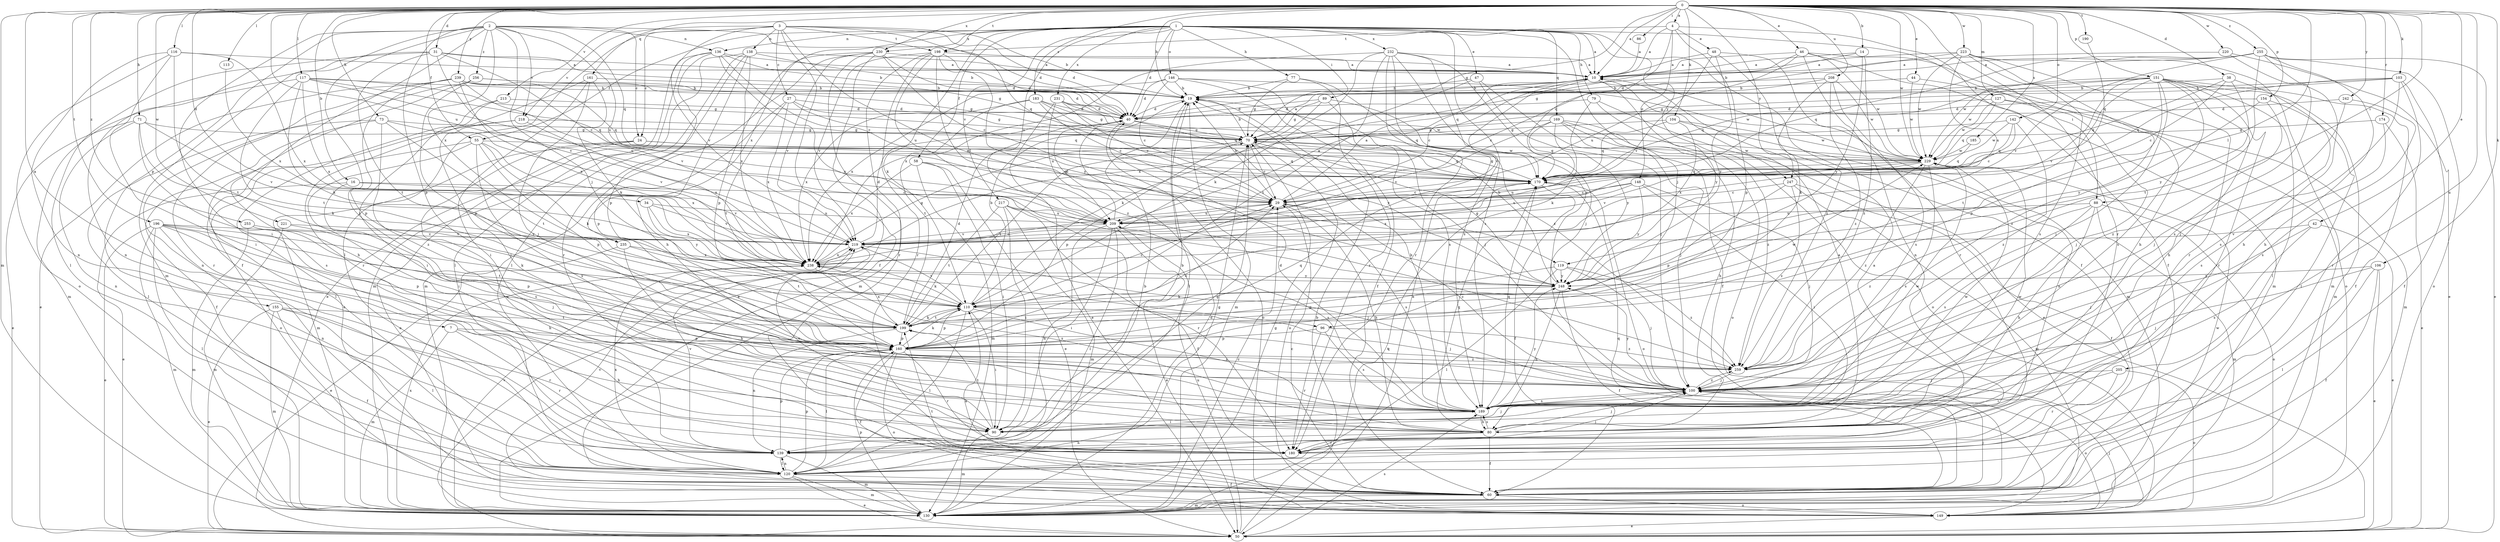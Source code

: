strict digraph  {
0;
1;
2;
3;
4;
7;
10;
14;
16;
19;
24;
27;
29;
31;
34;
38;
40;
42;
44;
46;
47;
48;
50;
55;
58;
60;
70;
71;
73;
77;
79;
80;
86;
88;
89;
90;
96;
100;
103;
104;
106;
110;
113;
116;
117;
119;
120;
127;
130;
136;
138;
139;
142;
146;
148;
149;
151;
154;
155;
160;
161;
169;
170;
174;
180;
183;
185;
189;
190;
196;
198;
199;
205;
208;
209;
213;
217;
218;
219;
220;
221;
223;
229;
230;
231;
232;
235;
238;
239;
242;
247;
248;
253;
255;
256;
259;
0 -> 4  [label=a];
0 -> 7  [label=a];
0 -> 10  [label=a];
0 -> 14  [label=b];
0 -> 16  [label=b];
0 -> 19  [label=b];
0 -> 31  [label=d];
0 -> 34  [label=d];
0 -> 38  [label=d];
0 -> 42  [label=e];
0 -> 44  [label=e];
0 -> 46  [label=e];
0 -> 55  [label=f];
0 -> 70  [label=g];
0 -> 71  [label=h];
0 -> 73  [label=h];
0 -> 86  [label=i];
0 -> 88  [label=i];
0 -> 103  [label=k];
0 -> 104  [label=k];
0 -> 106  [label=k];
0 -> 113  [label=l];
0 -> 116  [label=l];
0 -> 117  [label=l];
0 -> 119  [label=l];
0 -> 127  [label=m];
0 -> 130  [label=m];
0 -> 142  [label=o];
0 -> 151  [label=p];
0 -> 154  [label=p];
0 -> 161  [label=q];
0 -> 174  [label=r];
0 -> 180  [label=r];
0 -> 183  [label=s];
0 -> 185  [label=s];
0 -> 190  [label=t];
0 -> 196  [label=t];
0 -> 198  [label=t];
0 -> 205  [label=u];
0 -> 208  [label=u];
0 -> 209  [label=u];
0 -> 213  [label=v];
0 -> 220  [label=w];
0 -> 221  [label=w];
0 -> 223  [label=w];
0 -> 229  [label=w];
0 -> 230  [label=x];
0 -> 239  [label=y];
0 -> 242  [label=y];
0 -> 247  [label=y];
0 -> 253  [label=z];
0 -> 255  [label=z];
1 -> 10  [label=a];
1 -> 40  [label=d];
1 -> 47  [label=e];
1 -> 55  [label=f];
1 -> 58  [label=f];
1 -> 60  [label=f];
1 -> 77  [label=h];
1 -> 79  [label=h];
1 -> 88  [label=i];
1 -> 89  [label=i];
1 -> 96  [label=j];
1 -> 110  [label=k];
1 -> 136  [label=n];
1 -> 146  [label=o];
1 -> 169  [label=q];
1 -> 189  [label=s];
1 -> 209  [label=u];
1 -> 217  [label=v];
1 -> 230  [label=x];
1 -> 231  [label=x];
1 -> 232  [label=x];
1 -> 235  [label=x];
1 -> 247  [label=y];
2 -> 24  [label=c];
2 -> 40  [label=d];
2 -> 60  [label=f];
2 -> 90  [label=i];
2 -> 96  [label=j];
2 -> 100  [label=j];
2 -> 130  [label=m];
2 -> 136  [label=n];
2 -> 155  [label=p];
2 -> 160  [label=p];
2 -> 170  [label=q];
2 -> 209  [label=u];
2 -> 218  [label=v];
2 -> 235  [label=x];
2 -> 256  [label=z];
3 -> 19  [label=b];
3 -> 24  [label=c];
3 -> 27  [label=c];
3 -> 40  [label=d];
3 -> 60  [label=f];
3 -> 119  [label=l];
3 -> 120  [label=l];
3 -> 138  [label=n];
3 -> 170  [label=q];
3 -> 198  [label=t];
3 -> 218  [label=v];
3 -> 219  [label=v];
4 -> 10  [label=a];
4 -> 48  [label=e];
4 -> 60  [label=f];
4 -> 148  [label=o];
4 -> 160  [label=p];
4 -> 170  [label=q];
4 -> 198  [label=t];
7 -> 80  [label=h];
7 -> 130  [label=m];
7 -> 160  [label=p];
7 -> 180  [label=r];
10 -> 19  [label=b];
10 -> 29  [label=c];
10 -> 130  [label=m];
10 -> 219  [label=v];
10 -> 248  [label=y];
14 -> 10  [label=a];
14 -> 19  [label=b];
14 -> 248  [label=y];
14 -> 259  [label=z];
16 -> 29  [label=c];
16 -> 50  [label=e];
16 -> 189  [label=s];
16 -> 219  [label=v];
19 -> 40  [label=d];
19 -> 120  [label=l];
19 -> 130  [label=m];
24 -> 130  [label=m];
24 -> 139  [label=n];
24 -> 149  [label=o];
24 -> 170  [label=q];
24 -> 229  [label=w];
27 -> 40  [label=d];
27 -> 70  [label=g];
27 -> 160  [label=p];
27 -> 170  [label=q];
27 -> 199  [label=t];
27 -> 238  [label=x];
29 -> 10  [label=a];
29 -> 19  [label=b];
29 -> 80  [label=h];
29 -> 189  [label=s];
29 -> 209  [label=u];
31 -> 10  [label=a];
31 -> 29  [label=c];
31 -> 70  [label=g];
31 -> 120  [label=l];
31 -> 139  [label=n];
31 -> 199  [label=t];
31 -> 219  [label=v];
34 -> 209  [label=u];
34 -> 219  [label=v];
34 -> 238  [label=x];
34 -> 248  [label=y];
38 -> 19  [label=b];
38 -> 29  [label=c];
38 -> 170  [label=q];
38 -> 189  [label=s];
38 -> 248  [label=y];
40 -> 70  [label=g];
40 -> 149  [label=o];
40 -> 248  [label=y];
42 -> 50  [label=e];
42 -> 100  [label=j];
42 -> 189  [label=s];
42 -> 219  [label=v];
44 -> 19  [label=b];
44 -> 229  [label=w];
44 -> 259  [label=z];
46 -> 10  [label=a];
46 -> 70  [label=g];
46 -> 130  [label=m];
46 -> 139  [label=n];
46 -> 149  [label=o];
46 -> 209  [label=u];
46 -> 229  [label=w];
47 -> 19  [label=b];
47 -> 60  [label=f];
47 -> 100  [label=j];
47 -> 238  [label=x];
48 -> 10  [label=a];
48 -> 180  [label=r];
48 -> 219  [label=v];
48 -> 248  [label=y];
48 -> 259  [label=z];
50 -> 19  [label=b];
50 -> 189  [label=s];
50 -> 209  [label=u];
55 -> 90  [label=i];
55 -> 110  [label=k];
55 -> 149  [label=o];
55 -> 160  [label=p];
55 -> 189  [label=s];
55 -> 229  [label=w];
55 -> 238  [label=x];
58 -> 50  [label=e];
58 -> 90  [label=i];
58 -> 130  [label=m];
58 -> 170  [label=q];
58 -> 238  [label=x];
60 -> 29  [label=c];
60 -> 100  [label=j];
60 -> 110  [label=k];
60 -> 130  [label=m];
60 -> 149  [label=o];
60 -> 170  [label=q];
60 -> 199  [label=t];
60 -> 219  [label=v];
60 -> 229  [label=w];
70 -> 10  [label=a];
70 -> 19  [label=b];
70 -> 29  [label=c];
70 -> 149  [label=o];
70 -> 160  [label=p];
70 -> 170  [label=q];
70 -> 199  [label=t];
70 -> 229  [label=w];
71 -> 50  [label=e];
71 -> 70  [label=g];
71 -> 110  [label=k];
71 -> 139  [label=n];
71 -> 189  [label=s];
71 -> 219  [label=v];
73 -> 60  [label=f];
73 -> 70  [label=g];
73 -> 120  [label=l];
73 -> 199  [label=t];
73 -> 219  [label=v];
73 -> 259  [label=z];
77 -> 19  [label=b];
77 -> 70  [label=g];
77 -> 180  [label=r];
77 -> 259  [label=z];
79 -> 40  [label=d];
79 -> 50  [label=e];
79 -> 110  [label=k];
79 -> 149  [label=o];
80 -> 10  [label=a];
80 -> 60  [label=f];
80 -> 100  [label=j];
80 -> 139  [label=n];
80 -> 170  [label=q];
80 -> 180  [label=r];
80 -> 189  [label=s];
80 -> 229  [label=w];
86 -> 10  [label=a];
88 -> 80  [label=h];
88 -> 130  [label=m];
88 -> 149  [label=o];
88 -> 189  [label=s];
88 -> 209  [label=u];
88 -> 259  [label=z];
89 -> 40  [label=d];
89 -> 70  [label=g];
89 -> 100  [label=j];
89 -> 110  [label=k];
89 -> 248  [label=y];
90 -> 19  [label=b];
90 -> 100  [label=j];
90 -> 130  [label=m];
90 -> 199  [label=t];
90 -> 219  [label=v];
90 -> 229  [label=w];
96 -> 160  [label=p];
96 -> 180  [label=r];
96 -> 189  [label=s];
96 -> 259  [label=z];
100 -> 29  [label=c];
100 -> 149  [label=o];
100 -> 189  [label=s];
100 -> 248  [label=y];
100 -> 259  [label=z];
103 -> 19  [label=b];
103 -> 60  [label=f];
103 -> 70  [label=g];
103 -> 100  [label=j];
103 -> 170  [label=q];
103 -> 180  [label=r];
104 -> 70  [label=g];
104 -> 139  [label=n];
104 -> 170  [label=q];
104 -> 229  [label=w];
104 -> 238  [label=x];
106 -> 50  [label=e];
106 -> 60  [label=f];
106 -> 100  [label=j];
106 -> 120  [label=l];
106 -> 248  [label=y];
110 -> 19  [label=b];
110 -> 29  [label=c];
110 -> 90  [label=i];
110 -> 100  [label=j];
110 -> 120  [label=l];
110 -> 160  [label=p];
110 -> 189  [label=s];
110 -> 199  [label=t];
110 -> 219  [label=v];
113 -> 238  [label=x];
116 -> 10  [label=a];
116 -> 90  [label=i];
116 -> 139  [label=n];
116 -> 149  [label=o];
116 -> 199  [label=t];
116 -> 238  [label=x];
117 -> 19  [label=b];
117 -> 70  [label=g];
117 -> 110  [label=k];
117 -> 130  [label=m];
117 -> 170  [label=q];
117 -> 199  [label=t];
117 -> 209  [label=u];
117 -> 238  [label=x];
119 -> 100  [label=j];
119 -> 120  [label=l];
119 -> 160  [label=p];
119 -> 248  [label=y];
119 -> 259  [label=z];
120 -> 19  [label=b];
120 -> 50  [label=e];
120 -> 60  [label=f];
120 -> 70  [label=g];
120 -> 130  [label=m];
120 -> 139  [label=n];
120 -> 160  [label=p];
120 -> 238  [label=x];
127 -> 40  [label=d];
127 -> 100  [label=j];
127 -> 130  [label=m];
127 -> 170  [label=q];
127 -> 229  [label=w];
130 -> 29  [label=c];
130 -> 40  [label=d];
130 -> 70  [label=g];
130 -> 160  [label=p];
130 -> 170  [label=q];
130 -> 219  [label=v];
130 -> 238  [label=x];
136 -> 10  [label=a];
136 -> 19  [label=b];
136 -> 29  [label=c];
136 -> 50  [label=e];
136 -> 120  [label=l];
136 -> 160  [label=p];
136 -> 248  [label=y];
138 -> 10  [label=a];
138 -> 19  [label=b];
138 -> 80  [label=h];
138 -> 120  [label=l];
138 -> 130  [label=m];
138 -> 180  [label=r];
138 -> 238  [label=x];
139 -> 70  [label=g];
139 -> 100  [label=j];
139 -> 120  [label=l];
139 -> 130  [label=m];
139 -> 160  [label=p];
139 -> 219  [label=v];
142 -> 29  [label=c];
142 -> 70  [label=g];
142 -> 170  [label=q];
142 -> 229  [label=w];
142 -> 259  [label=z];
146 -> 19  [label=b];
146 -> 29  [label=c];
146 -> 40  [label=d];
146 -> 60  [label=f];
146 -> 189  [label=s];
146 -> 229  [label=w];
146 -> 238  [label=x];
148 -> 29  [label=c];
148 -> 90  [label=i];
148 -> 100  [label=j];
148 -> 209  [label=u];
148 -> 238  [label=x];
148 -> 248  [label=y];
149 -> 50  [label=e];
149 -> 100  [label=j];
151 -> 19  [label=b];
151 -> 60  [label=f];
151 -> 80  [label=h];
151 -> 100  [label=j];
151 -> 120  [label=l];
151 -> 130  [label=m];
151 -> 160  [label=p];
151 -> 170  [label=q];
151 -> 180  [label=r];
151 -> 189  [label=s];
151 -> 199  [label=t];
151 -> 219  [label=v];
151 -> 229  [label=w];
154 -> 40  [label=d];
154 -> 120  [label=l];
154 -> 248  [label=y];
154 -> 259  [label=z];
155 -> 50  [label=e];
155 -> 60  [label=f];
155 -> 120  [label=l];
155 -> 130  [label=m];
155 -> 180  [label=r];
155 -> 199  [label=t];
160 -> 29  [label=c];
160 -> 60  [label=f];
160 -> 110  [label=k];
160 -> 120  [label=l];
160 -> 149  [label=o];
160 -> 170  [label=q];
160 -> 180  [label=r];
160 -> 259  [label=z];
161 -> 19  [label=b];
161 -> 90  [label=i];
161 -> 100  [label=j];
161 -> 110  [label=k];
161 -> 180  [label=r];
169 -> 70  [label=g];
169 -> 80  [label=h];
169 -> 100  [label=j];
169 -> 149  [label=o];
169 -> 170  [label=q];
169 -> 219  [label=v];
169 -> 248  [label=y];
169 -> 259  [label=z];
170 -> 29  [label=c];
170 -> 60  [label=f];
170 -> 70  [label=g];
170 -> 149  [label=o];
174 -> 50  [label=e];
174 -> 70  [label=g];
174 -> 189  [label=s];
180 -> 10  [label=a];
183 -> 29  [label=c];
183 -> 40  [label=d];
183 -> 70  [label=g];
183 -> 170  [label=q];
183 -> 199  [label=t];
183 -> 238  [label=x];
185 -> 170  [label=q];
185 -> 229  [label=w];
189 -> 19  [label=b];
189 -> 40  [label=d];
189 -> 80  [label=h];
189 -> 90  [label=i];
189 -> 170  [label=q];
189 -> 229  [label=w];
189 -> 248  [label=y];
190 -> 170  [label=q];
196 -> 50  [label=e];
196 -> 80  [label=h];
196 -> 110  [label=k];
196 -> 120  [label=l];
196 -> 130  [label=m];
196 -> 139  [label=n];
196 -> 160  [label=p];
196 -> 199  [label=t];
196 -> 219  [label=v];
198 -> 10  [label=a];
198 -> 40  [label=d];
198 -> 130  [label=m];
198 -> 180  [label=r];
198 -> 209  [label=u];
198 -> 219  [label=v];
198 -> 248  [label=y];
198 -> 259  [label=z];
199 -> 40  [label=d];
199 -> 110  [label=k];
199 -> 139  [label=n];
199 -> 160  [label=p];
199 -> 229  [label=w];
199 -> 238  [label=x];
205 -> 90  [label=i];
205 -> 100  [label=j];
205 -> 149  [label=o];
205 -> 180  [label=r];
208 -> 19  [label=b];
208 -> 29  [label=c];
208 -> 110  [label=k];
208 -> 189  [label=s];
208 -> 229  [label=w];
208 -> 259  [label=z];
209 -> 10  [label=a];
209 -> 40  [label=d];
209 -> 50  [label=e];
209 -> 90  [label=i];
209 -> 120  [label=l];
209 -> 139  [label=n];
209 -> 189  [label=s];
209 -> 219  [label=v];
213 -> 40  [label=d];
213 -> 90  [label=i];
213 -> 149  [label=o];
217 -> 60  [label=f];
217 -> 90  [label=i];
217 -> 130  [label=m];
217 -> 180  [label=r];
217 -> 199  [label=t];
217 -> 209  [label=u];
218 -> 70  [label=g];
218 -> 100  [label=j];
218 -> 120  [label=l];
218 -> 238  [label=x];
219 -> 40  [label=d];
219 -> 100  [label=j];
219 -> 238  [label=x];
220 -> 10  [label=a];
220 -> 50  [label=e];
220 -> 80  [label=h];
221 -> 100  [label=j];
221 -> 130  [label=m];
221 -> 219  [label=v];
223 -> 10  [label=a];
223 -> 40  [label=d];
223 -> 80  [label=h];
223 -> 130  [label=m];
223 -> 180  [label=r];
223 -> 189  [label=s];
223 -> 209  [label=u];
223 -> 229  [label=w];
229 -> 170  [label=q];
229 -> 189  [label=s];
229 -> 209  [label=u];
229 -> 219  [label=v];
229 -> 259  [label=z];
230 -> 10  [label=a];
230 -> 29  [label=c];
230 -> 40  [label=d];
230 -> 50  [label=e];
230 -> 130  [label=m];
230 -> 160  [label=p];
230 -> 180  [label=r];
230 -> 219  [label=v];
231 -> 29  [label=c];
231 -> 40  [label=d];
231 -> 50  [label=e];
231 -> 170  [label=q];
231 -> 209  [label=u];
231 -> 229  [label=w];
232 -> 10  [label=a];
232 -> 50  [label=e];
232 -> 100  [label=j];
232 -> 110  [label=k];
232 -> 170  [label=q];
232 -> 180  [label=r];
232 -> 189  [label=s];
232 -> 199  [label=t];
232 -> 238  [label=x];
235 -> 50  [label=e];
235 -> 80  [label=h];
235 -> 199  [label=t];
235 -> 238  [label=x];
238 -> 29  [label=c];
238 -> 70  [label=g];
238 -> 110  [label=k];
238 -> 189  [label=s];
238 -> 248  [label=y];
239 -> 19  [label=b];
239 -> 50  [label=e];
239 -> 70  [label=g];
239 -> 160  [label=p];
239 -> 170  [label=q];
239 -> 180  [label=r];
239 -> 219  [label=v];
239 -> 238  [label=x];
242 -> 40  [label=d];
242 -> 100  [label=j];
242 -> 189  [label=s];
247 -> 29  [label=c];
247 -> 60  [label=f];
247 -> 130  [label=m];
247 -> 160  [label=p];
247 -> 259  [label=z];
248 -> 19  [label=b];
248 -> 60  [label=f];
248 -> 70  [label=g];
248 -> 80  [label=h];
248 -> 110  [label=k];
253 -> 130  [label=m];
253 -> 160  [label=p];
253 -> 219  [label=v];
255 -> 10  [label=a];
255 -> 50  [label=e];
255 -> 80  [label=h];
255 -> 149  [label=o];
255 -> 170  [label=q];
255 -> 189  [label=s];
255 -> 199  [label=t];
255 -> 219  [label=v];
255 -> 229  [label=w];
256 -> 19  [label=b];
256 -> 40  [label=d];
256 -> 80  [label=h];
256 -> 139  [label=n];
256 -> 160  [label=p];
259 -> 100  [label=j];
259 -> 199  [label=t];
}
